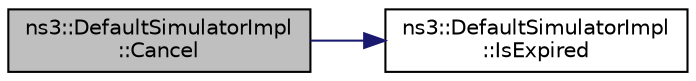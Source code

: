 digraph "ns3::DefaultSimulatorImpl::Cancel"
{
 // LATEX_PDF_SIZE
  edge [fontname="Helvetica",fontsize="10",labelfontname="Helvetica",labelfontsize="10"];
  node [fontname="Helvetica",fontsize="10",shape=record];
  rankdir="LR";
  Node1 [label="ns3::DefaultSimulatorImpl\l::Cancel",height=0.2,width=0.4,color="black", fillcolor="grey75", style="filled", fontcolor="black",tooltip="Set the cancel bit on this event: the event's associated function will not be invoked when it expires..."];
  Node1 -> Node2 [color="midnightblue",fontsize="10",style="solid",fontname="Helvetica"];
  Node2 [label="ns3::DefaultSimulatorImpl\l::IsExpired",height=0.2,width=0.4,color="black", fillcolor="white", style="filled",URL="$classns3_1_1_default_simulator_impl.html#a3ce8e7f9eac514bbf24efed141d6e2cf",tooltip="Check if an event has already run or been cancelled."];
}
